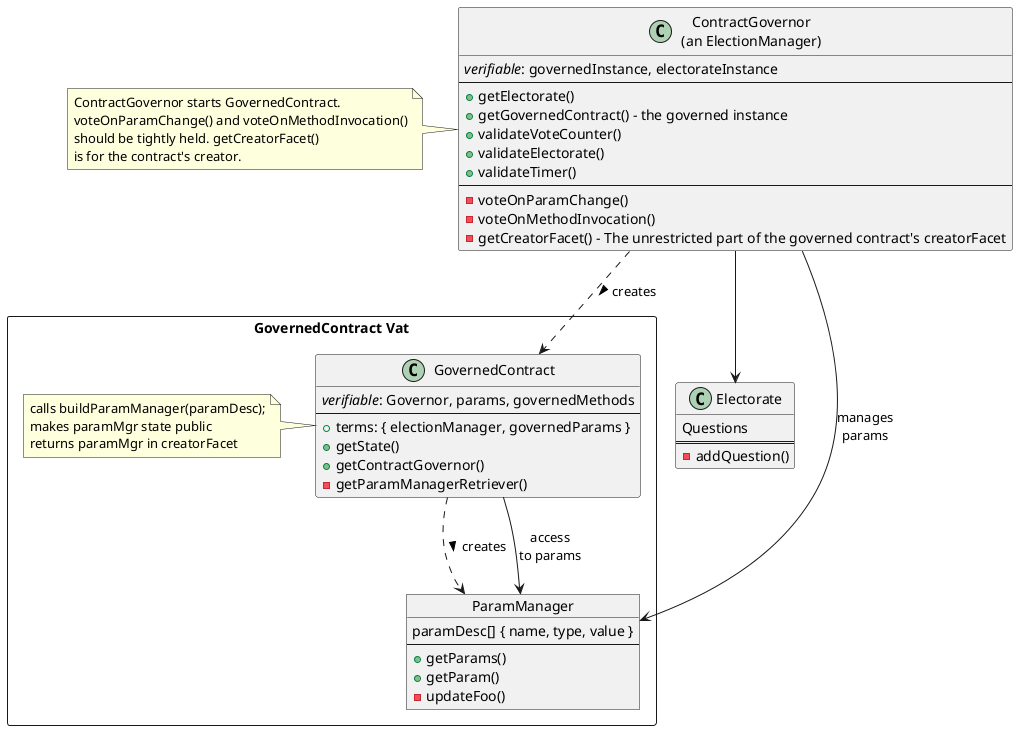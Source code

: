 @startuml contractGovernance

package "GovernedContract Vat" <<Rectangle>>  {
    Object ParamManager {
        paramDesc[] { name, type, value }
        --
        +getParams()
        +getParam()
        -updateFoo()
    }

    class GovernedContract {
        <i>verifiable</i>: Governor, params, governedMethods
        --
        +terms: { electionManager, governedParams }
        +getState()
        +getContractGovernor()
        -getParamManagerRetriever()
    }
    note  left : calls buildParamManager(paramDesc);\nmakes paramMgr state public\nreturns paramMgr in creatorFacet
}

class "ContractGovernor\n(an ElectionManager)" as ContractGovernor {
    <i>verifiable</i>: governedInstance, electorateInstance
    --
    +getElectorate()
    +getGovernedContract() - the governed instance
    +validateVoteCounter()
    +validateElectorate()
    +validateTimer()
    --
    -voteOnParamChange()
    -voteOnMethodInvocation()
    -getCreatorFacet() - The unrestricted part of the governed contract's creatorFacet
}
note left : ContractGovernor starts GovernedContract.\nvoteOnParamChange() and voteOnMethodInvocation()\nshould be tightly held. getCreatorFacet()\nis for the contract's creator.

class Electorate {
    Questions
    ===
    -addQuestion()
}

GovernedContract ..> ParamManager : creates >
GovernedContract --> ParamManager : access\nto params
ContractGovernor ..> GovernedContract : creates >
ContractGovernor --> Electorate
ContractGovernor ==> ParamManager : manages\nparams

@enduml
